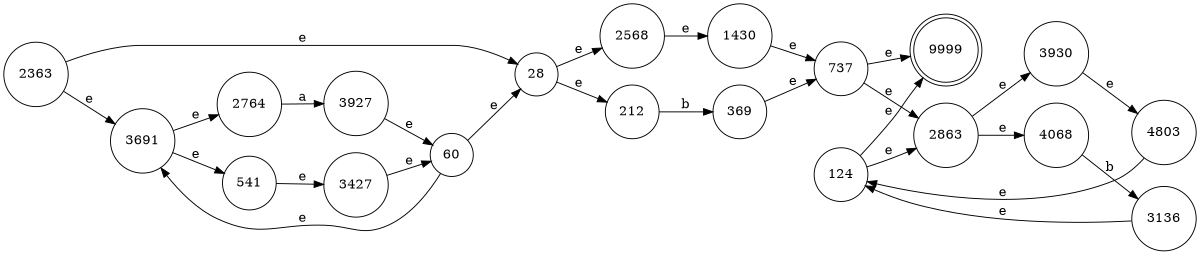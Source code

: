 digraph finite_state_machine {
	rankdir=LR size="8,5"
	node [shape=doublecircle]
	9999
	node [shape=circle]
	124 -> 2863 [label=e
]
	124 -> 9999 [label=e
]
	1430 -> 737 [label=e
]
	212 -> 369 [label=b
]
	2363 -> 28 [label=e
]
	2363 -> 3691 [label=e
]
	2568 -> 1430 [label=e
]
	2764 -> 3927 [label=a
]
	28 -> 212 [label=e
]
	28 -> 2568 [label=e
]
	2863 -> 3930 [label=e
]
	2863 -> 4068 [label=e
]
	3136 -> 124 [label=e
]
	3427 -> 60 [label=e
]
	369 -> 737 [label=e
]
	3691 -> 2764 [label=e
]
	3691 -> 541 [label=e
]
	3927 -> 60 [label=e
]
	3930 -> 4803 [label=e
]
	4068 -> 3136 [label=b
]
	4803 -> 124 [label=e
]
	541 -> 3427 [label=e
]
	60 -> 28 [label=e
]
	60 -> 3691 [label=e
]
	737 -> 2863 [label=e
]
	737 -> 9999 [label=e
]
}
